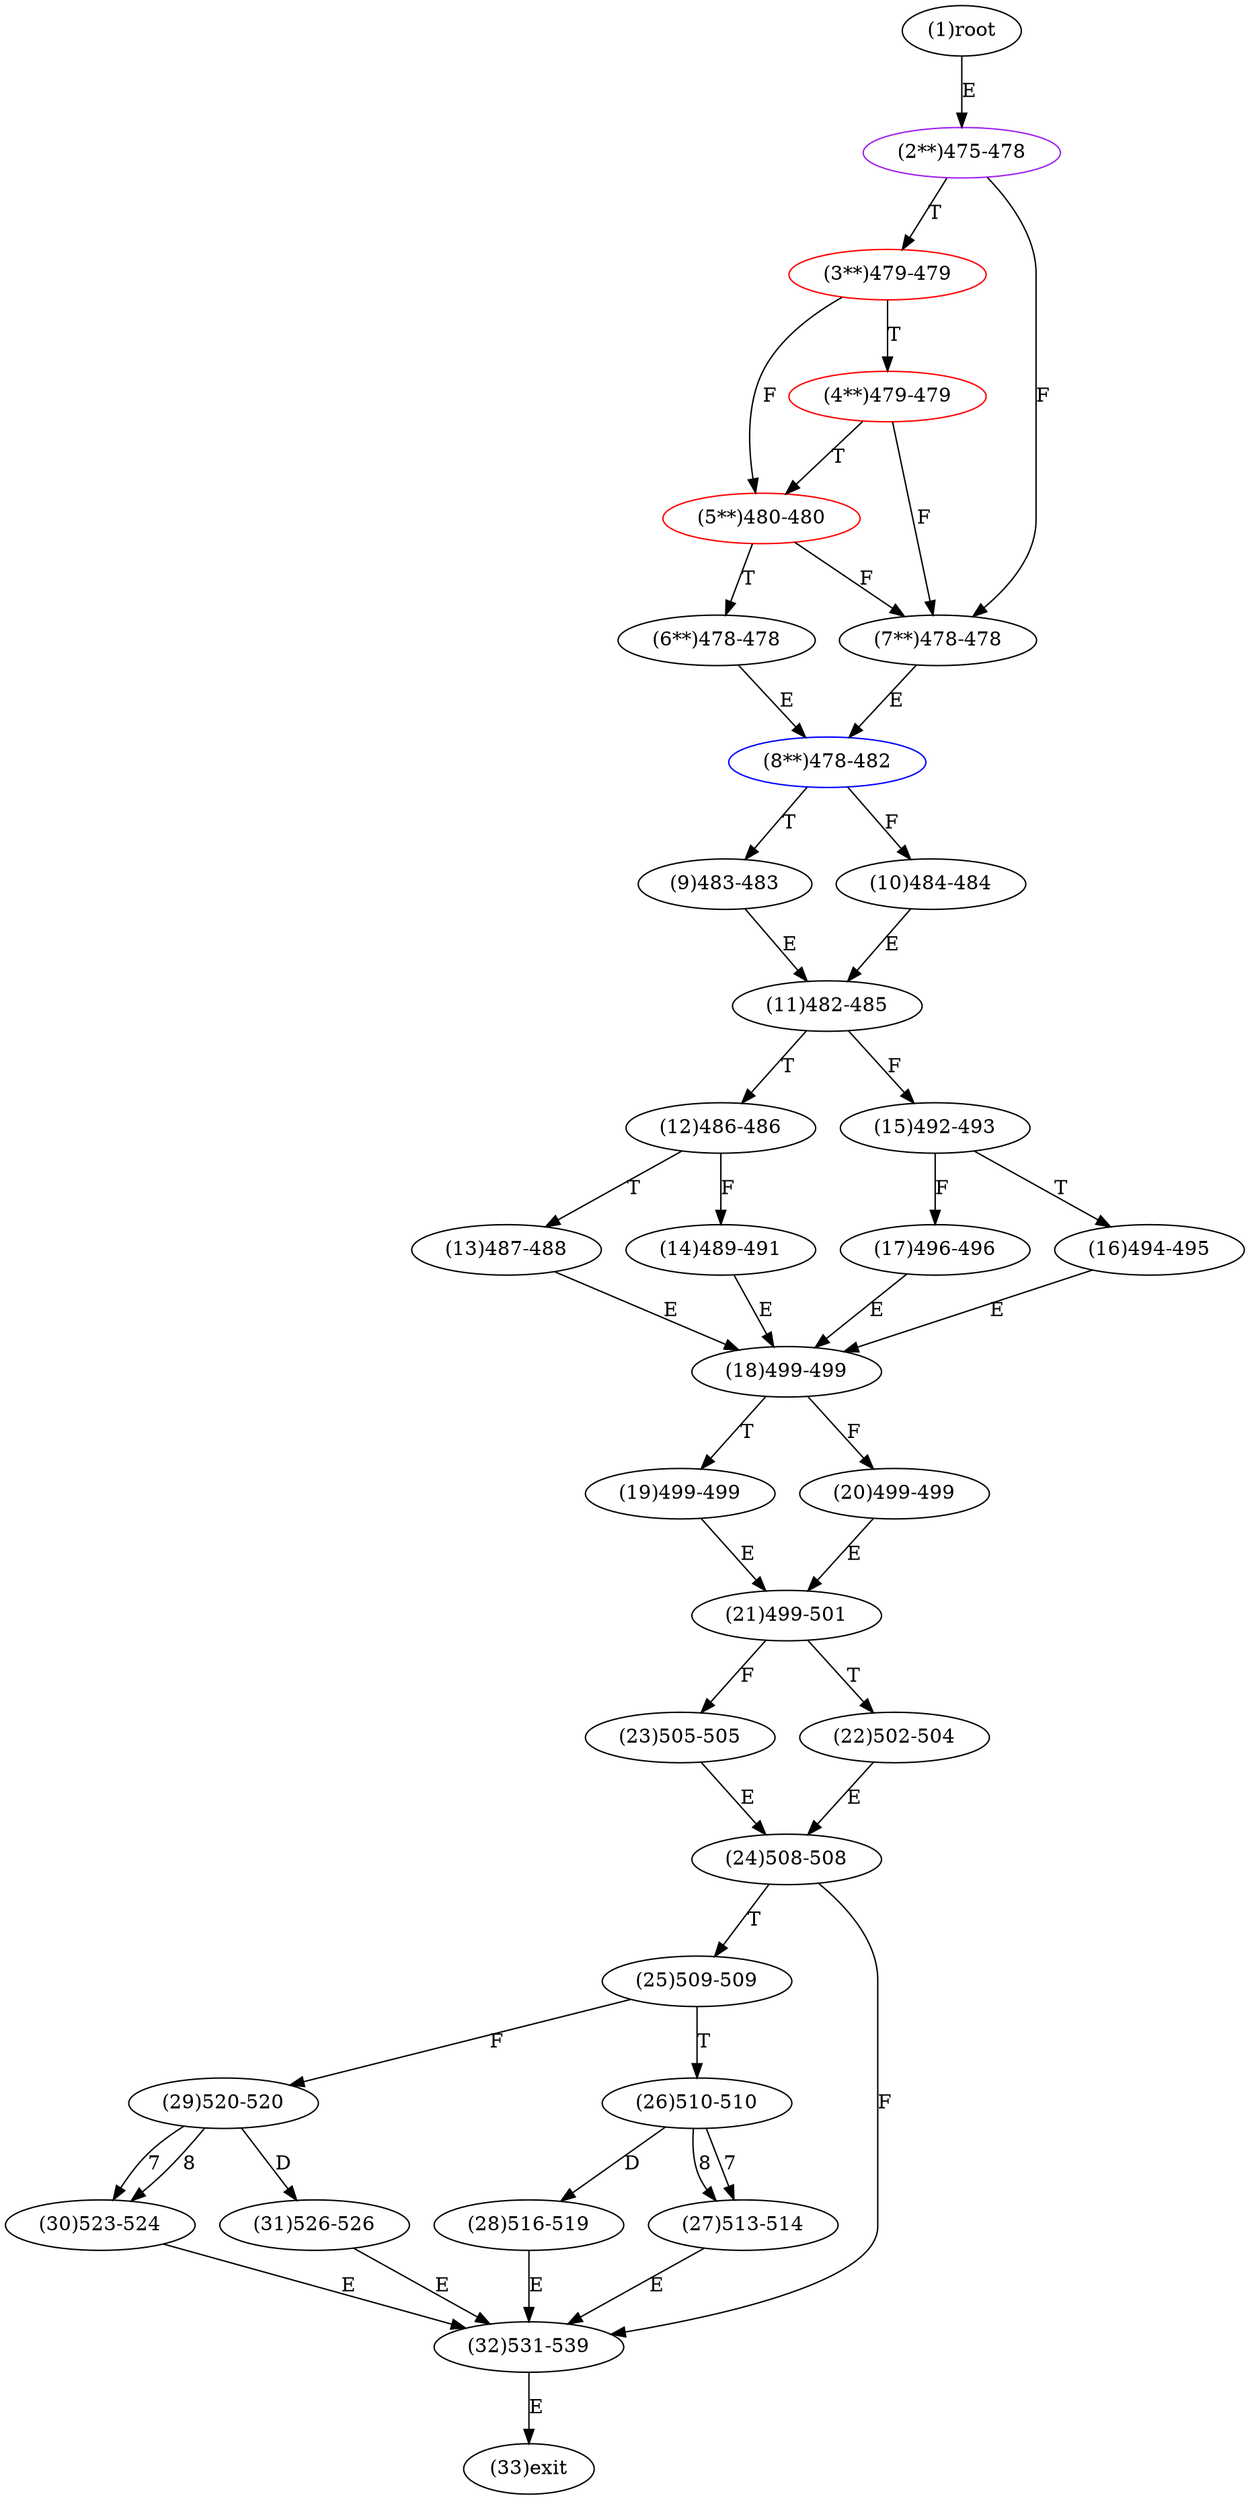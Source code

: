 digraph "" { 
1[ label="(1)root"];
2[ label="(2**)475-478",color=purple];
3[ label="(3**)479-479",color=red];
4[ label="(4**)479-479",color=red];
5[ label="(5**)480-480",color=red];
6[ label="(6**)478-478"];
7[ label="(7**)478-478"];
8[ label="(8**)478-482",color=blue];
9[ label="(9)483-483"];
10[ label="(10)484-484"];
11[ label="(11)482-485"];
12[ label="(12)486-486"];
13[ label="(13)487-488"];
14[ label="(14)489-491"];
15[ label="(15)492-493"];
17[ label="(17)496-496"];
16[ label="(16)494-495"];
19[ label="(19)499-499"];
18[ label="(18)499-499"];
21[ label="(21)499-501"];
20[ label="(20)499-499"];
23[ label="(23)505-505"];
22[ label="(22)502-504"];
25[ label="(25)509-509"];
24[ label="(24)508-508"];
27[ label="(27)513-514"];
26[ label="(26)510-510"];
29[ label="(29)520-520"];
28[ label="(28)516-519"];
31[ label="(31)526-526"];
30[ label="(30)523-524"];
32[ label="(32)531-539"];
33[ label="(33)exit"];
1->2[ label="E"];
2->7[ label="F"];
2->3[ label="T"];
3->5[ label="F"];
3->4[ label="T"];
4->7[ label="F"];
4->5[ label="T"];
5->7[ label="F"];
5->6[ label="T"];
6->8[ label="E"];
7->8[ label="E"];
8->10[ label="F"];
8->9[ label="T"];
9->11[ label="E"];
10->11[ label="E"];
11->15[ label="F"];
11->12[ label="T"];
12->14[ label="F"];
12->13[ label="T"];
13->18[ label="E"];
14->18[ label="E"];
15->17[ label="F"];
15->16[ label="T"];
16->18[ label="E"];
17->18[ label="E"];
18->20[ label="F"];
18->19[ label="T"];
19->21[ label="E"];
20->21[ label="E"];
21->23[ label="F"];
21->22[ label="T"];
22->24[ label="E"];
23->24[ label="E"];
24->32[ label="F"];
24->25[ label="T"];
25->29[ label="F"];
25->26[ label="T"];
26->27[ label="7"];
26->27[ label="8"];
26->28[ label="D"];
27->32[ label="E"];
28->32[ label="E"];
29->30[ label="7"];
29->30[ label="8"];
29->31[ label="D"];
30->32[ label="E"];
31->32[ label="E"];
32->33[ label="E"];
}